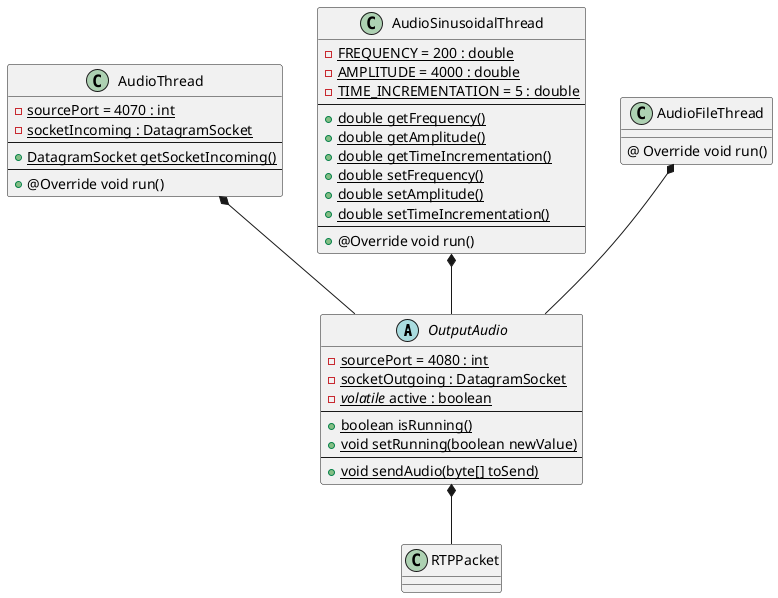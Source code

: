 @startuml

abstract class OutputAudio{
    - {static} sourcePort = 4080 : int
    - {static} socketOutgoing : DatagramSocket
    - {static} <i>volatile</i> active : boolean
    --
    + {static} boolean isRunning()
    + {static} void setRunning(boolean newValue)
    --
    + {static} void sendAudio(byte[] toSend)
}

class AudioThread{
    - {static} sourcePort = 4070 : int
    - {static} socketIncoming : DatagramSocket
    --
    + {static} DatagramSocket getSocketIncoming()
    --
    + @Override void run()
}

class AudioSinusoidalThread{
    - {static} FREQUENCY = 200 : double
    - {static} AMPLITUDE = 4000 : double
    - {static} TIME_INCREMENTATION = 5 : double
    --
    + {static} double getFrequency()
    + {static} double getAmplitude()
    + {static} double getTimeIncrementation()
    + {static} double setFrequency()
    + {static} double setAmplitude()
    + {static} double setTimeIncrementation()
    --
    + @Override void run()
}

class AudioFileThread{
    @ Override void run()
}

class RTPPacket{
}

AudioThread *-- OutputAudio
AudioSinusoidalThread *-- OutputAudio
AudioFileThread *-- OutputAudio
OutputAudio *-- RTPPacket

@enduml